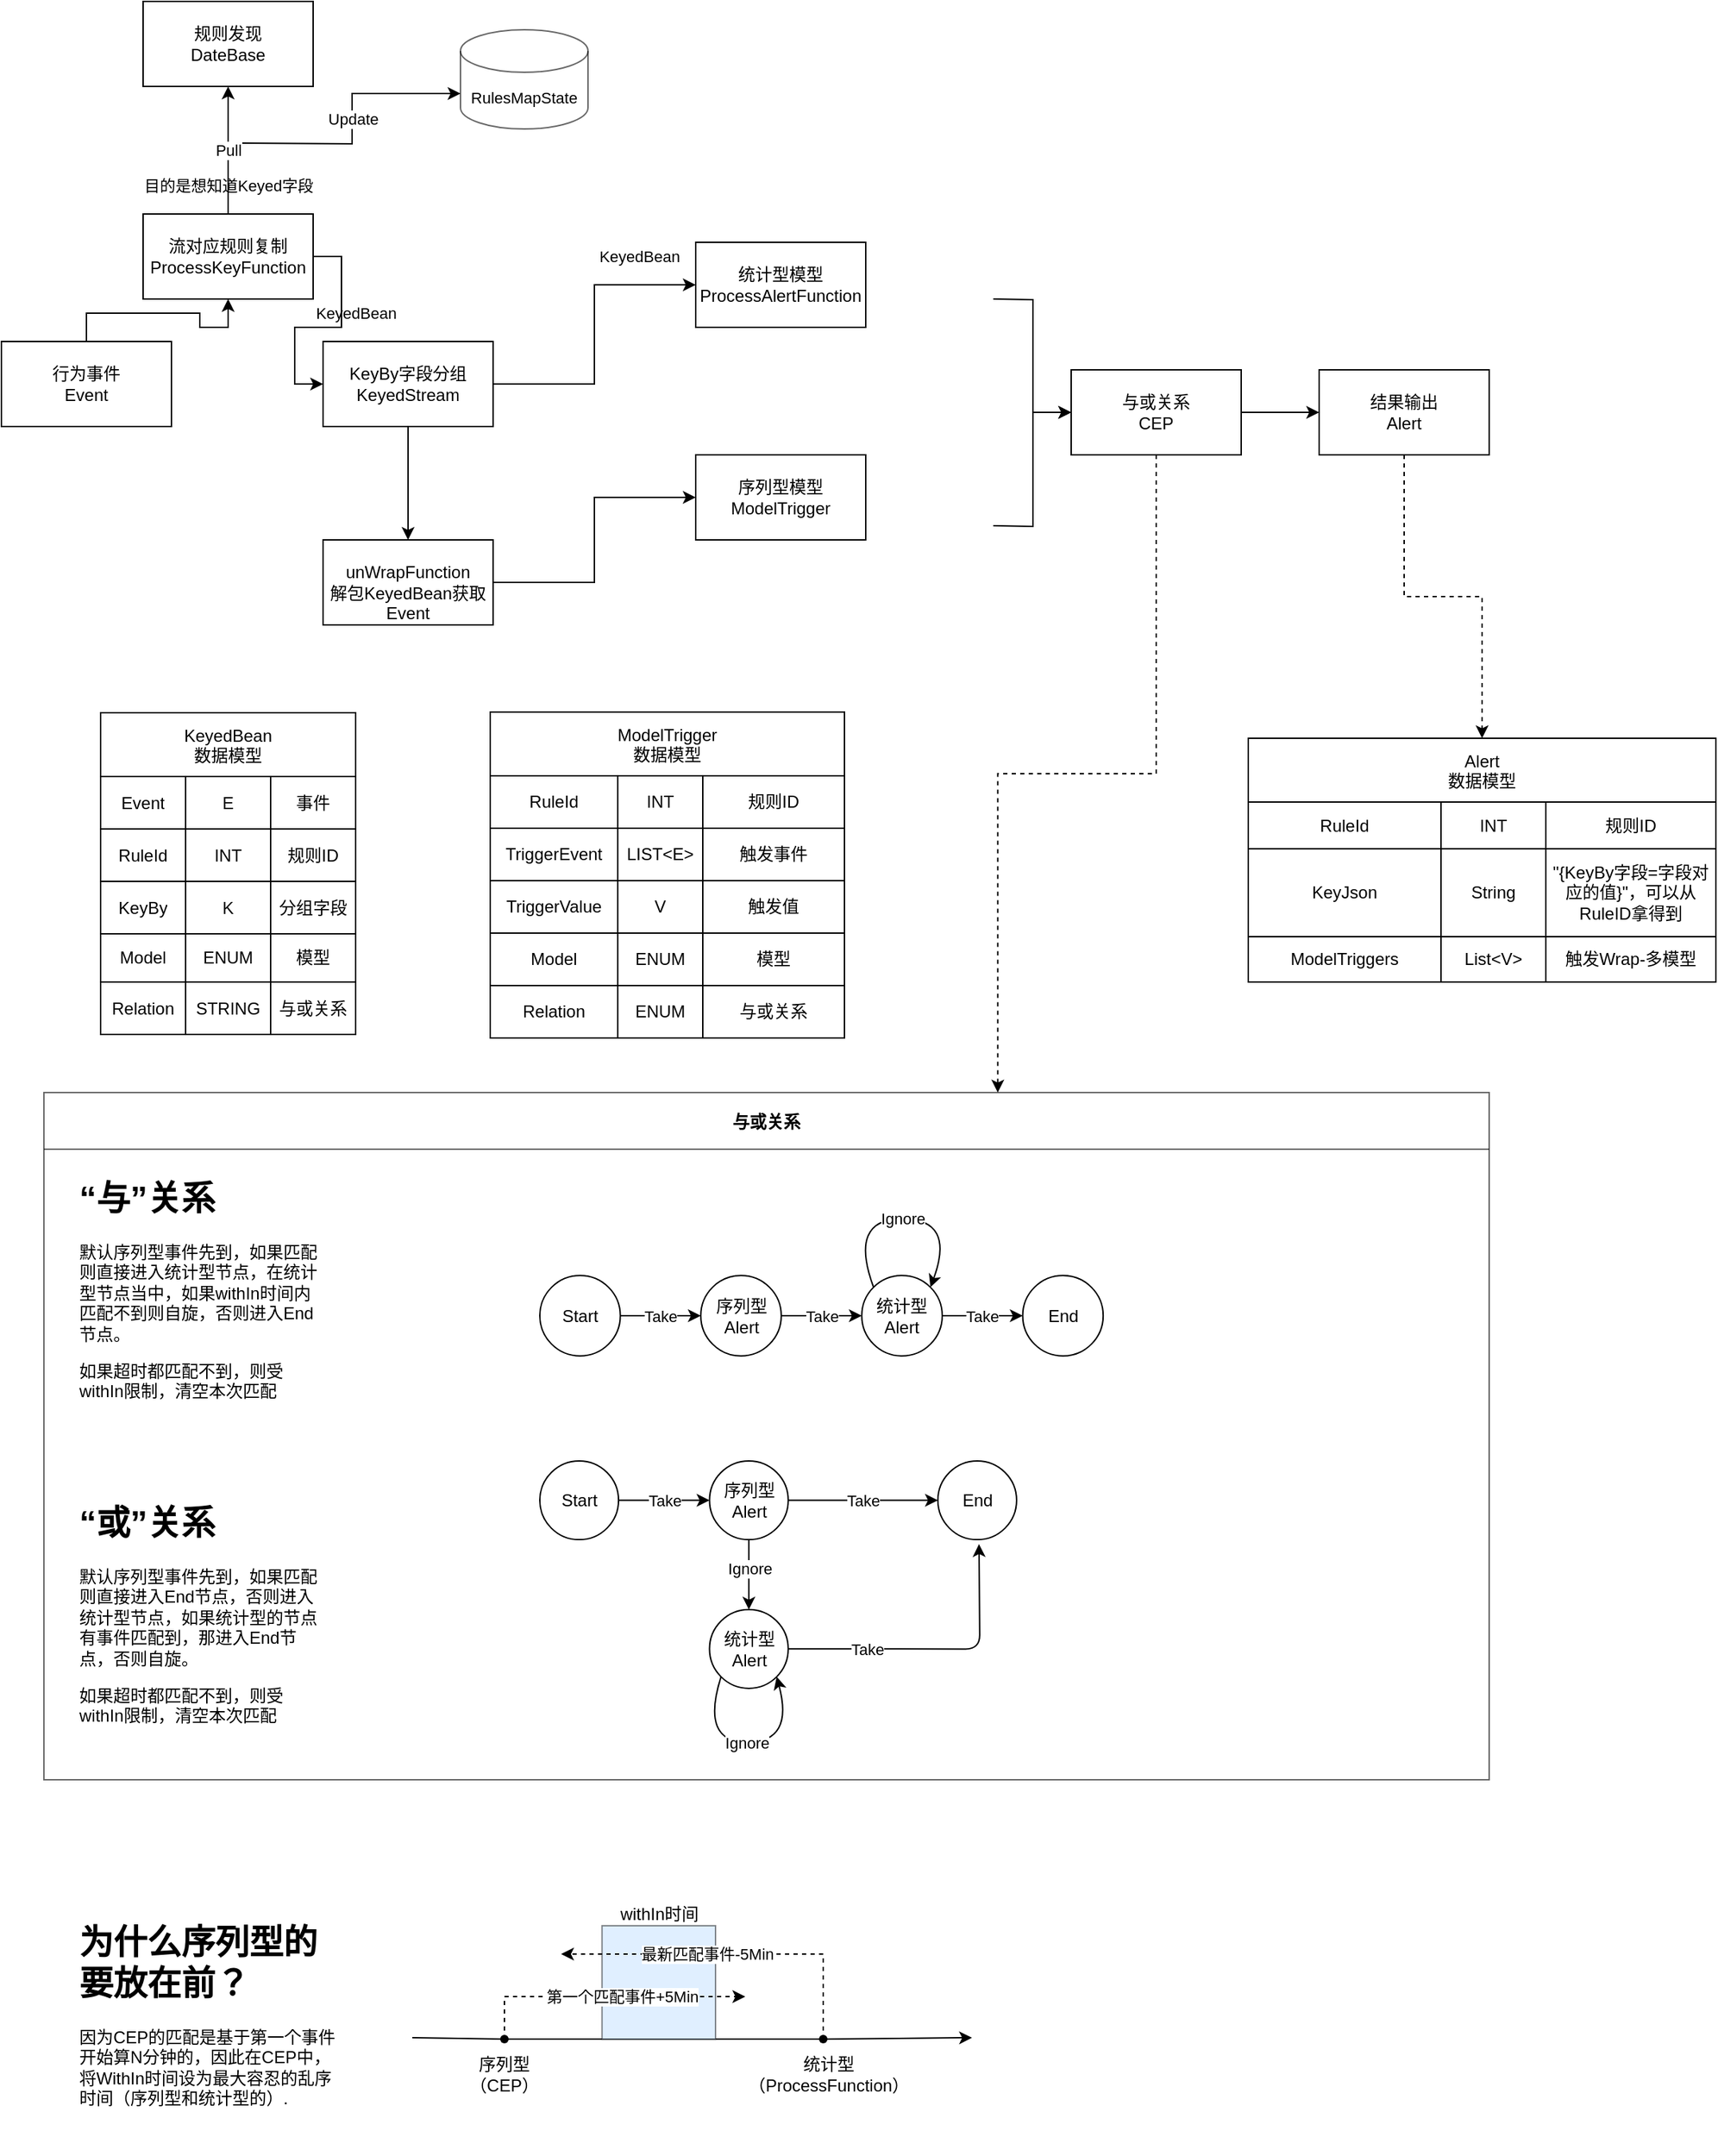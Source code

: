 <mxfile version="16.2.4" type="github">
  <diagram id="x9_vDVGrkxcLB9mls0GU" name="Page-1">
    <mxGraphModel dx="1422" dy="3132" grid="1" gridSize="10" guides="1" tooltips="1" connect="1" arrows="1" fold="1" page="1" pageScale="1" pageWidth="827" pageHeight="1169" math="0" shadow="0">
      <root>
        <mxCell id="0" />
        <mxCell id="1" parent="0" />
        <mxCell id="9HWVBvcTGCDn2XjVBNJA-212" value="KeyedBean&#xa;数据模型" style="shape=table;startSize=45;container=1;collapsible=0;childLayout=tableLayout;rounded=0;shadow=0;comic=0;sketch=0;" parent="1" vertex="1">
          <mxGeometry x="100" y="-938" width="180" height="227" as="geometry" />
        </mxCell>
        <mxCell id="9HWVBvcTGCDn2XjVBNJA-213" value="" style="shape=tableRow;horizontal=0;startSize=0;swimlaneHead=0;swimlaneBody=0;top=0;left=0;bottom=0;right=0;collapsible=0;dropTarget=0;fillColor=none;points=[[0,0.5],[1,0.5]];portConstraint=eastwest;rounded=0;shadow=0;comic=0;sketch=0;" parent="9HWVBvcTGCDn2XjVBNJA-212" vertex="1">
          <mxGeometry y="45" width="180" height="37" as="geometry" />
        </mxCell>
        <mxCell id="9HWVBvcTGCDn2XjVBNJA-214" value="&lt;span&gt;Event&lt;/span&gt;" style="shape=partialRectangle;html=1;whiteSpace=wrap;connectable=0;overflow=hidden;fillColor=none;top=0;left=0;bottom=0;right=0;pointerEvents=1;rounded=0;shadow=0;comic=0;sketch=0;startSize=0;" parent="9HWVBvcTGCDn2XjVBNJA-213" vertex="1">
          <mxGeometry width="60" height="37" as="geometry">
            <mxRectangle width="60" height="37" as="alternateBounds" />
          </mxGeometry>
        </mxCell>
        <mxCell id="9HWVBvcTGCDn2XjVBNJA-215" value="&lt;span&gt;E&lt;/span&gt;" style="shape=partialRectangle;html=1;whiteSpace=wrap;connectable=0;overflow=hidden;fillColor=none;top=0;left=0;bottom=0;right=0;pointerEvents=1;rounded=0;shadow=0;comic=0;sketch=0;startSize=0;" parent="9HWVBvcTGCDn2XjVBNJA-213" vertex="1">
          <mxGeometry x="60" width="60" height="37" as="geometry">
            <mxRectangle width="60" height="37" as="alternateBounds" />
          </mxGeometry>
        </mxCell>
        <mxCell id="9HWVBvcTGCDn2XjVBNJA-216" value="&lt;span&gt;事件&lt;/span&gt;" style="shape=partialRectangle;html=1;whiteSpace=wrap;connectable=0;overflow=hidden;fillColor=none;top=0;left=0;bottom=0;right=0;pointerEvents=1;rounded=0;shadow=0;comic=0;sketch=0;startSize=0;" parent="9HWVBvcTGCDn2XjVBNJA-213" vertex="1">
          <mxGeometry x="120" width="60" height="37" as="geometry">
            <mxRectangle width="60" height="37" as="alternateBounds" />
          </mxGeometry>
        </mxCell>
        <mxCell id="9HWVBvcTGCDn2XjVBNJA-217" value="" style="shape=tableRow;horizontal=0;startSize=0;swimlaneHead=0;swimlaneBody=0;top=0;left=0;bottom=0;right=0;collapsible=0;dropTarget=0;fillColor=none;points=[[0,0.5],[1,0.5]];portConstraint=eastwest;rounded=0;shadow=0;comic=0;sketch=0;" parent="9HWVBvcTGCDn2XjVBNJA-212" vertex="1">
          <mxGeometry y="82" width="180" height="37" as="geometry" />
        </mxCell>
        <mxCell id="9HWVBvcTGCDn2XjVBNJA-218" value="&lt;span&gt;RuleId&lt;/span&gt;" style="shape=partialRectangle;html=1;whiteSpace=wrap;connectable=0;overflow=hidden;fillColor=none;top=0;left=0;bottom=0;right=0;pointerEvents=1;rounded=0;shadow=0;comic=0;sketch=0;startSize=0;" parent="9HWVBvcTGCDn2XjVBNJA-217" vertex="1">
          <mxGeometry width="60" height="37" as="geometry">
            <mxRectangle width="60" height="37" as="alternateBounds" />
          </mxGeometry>
        </mxCell>
        <mxCell id="9HWVBvcTGCDn2XjVBNJA-219" value="INT" style="shape=partialRectangle;html=1;whiteSpace=wrap;connectable=0;overflow=hidden;fillColor=none;top=0;left=0;bottom=0;right=0;pointerEvents=1;rounded=0;shadow=0;comic=0;sketch=0;startSize=0;" parent="9HWVBvcTGCDn2XjVBNJA-217" vertex="1">
          <mxGeometry x="60" width="60" height="37" as="geometry">
            <mxRectangle width="60" height="37" as="alternateBounds" />
          </mxGeometry>
        </mxCell>
        <mxCell id="9HWVBvcTGCDn2XjVBNJA-220" value="&lt;span&gt;规则ID&lt;/span&gt;" style="shape=partialRectangle;html=1;whiteSpace=wrap;connectable=0;overflow=hidden;fillColor=none;top=0;left=0;bottom=0;right=0;pointerEvents=1;rounded=0;shadow=0;comic=0;sketch=0;startSize=0;" parent="9HWVBvcTGCDn2XjVBNJA-217" vertex="1">
          <mxGeometry x="120" width="60" height="37" as="geometry">
            <mxRectangle width="60" height="37" as="alternateBounds" />
          </mxGeometry>
        </mxCell>
        <mxCell id="9HWVBvcTGCDn2XjVBNJA-221" value="" style="shape=tableRow;horizontal=0;startSize=0;swimlaneHead=0;swimlaneBody=0;top=0;left=0;bottom=0;right=0;collapsible=0;dropTarget=0;fillColor=none;points=[[0,0.5],[1,0.5]];portConstraint=eastwest;rounded=0;shadow=0;comic=0;sketch=0;" parent="9HWVBvcTGCDn2XjVBNJA-212" vertex="1">
          <mxGeometry y="119" width="180" height="37" as="geometry" />
        </mxCell>
        <mxCell id="9HWVBvcTGCDn2XjVBNJA-222" value="&lt;span&gt;KeyBy&lt;/span&gt;" style="shape=partialRectangle;html=1;whiteSpace=wrap;connectable=0;overflow=hidden;fillColor=none;top=0;left=0;bottom=0;right=0;pointerEvents=1;rounded=0;shadow=0;comic=0;sketch=0;startSize=0;" parent="9HWVBvcTGCDn2XjVBNJA-221" vertex="1">
          <mxGeometry width="60" height="37" as="geometry">
            <mxRectangle width="60" height="37" as="alternateBounds" />
          </mxGeometry>
        </mxCell>
        <mxCell id="9HWVBvcTGCDn2XjVBNJA-223" value="&lt;span&gt;K&lt;/span&gt;" style="shape=partialRectangle;html=1;whiteSpace=wrap;connectable=0;overflow=hidden;fillColor=none;top=0;left=0;bottom=0;right=0;pointerEvents=1;rounded=0;shadow=0;comic=0;sketch=0;startSize=0;" parent="9HWVBvcTGCDn2XjVBNJA-221" vertex="1">
          <mxGeometry x="60" width="60" height="37" as="geometry">
            <mxRectangle width="60" height="37" as="alternateBounds" />
          </mxGeometry>
        </mxCell>
        <mxCell id="9HWVBvcTGCDn2XjVBNJA-224" value="&lt;span&gt;分组字段&lt;/span&gt;" style="shape=partialRectangle;html=1;whiteSpace=wrap;connectable=0;overflow=hidden;fillColor=none;top=0;left=0;bottom=0;right=0;pointerEvents=1;rounded=0;shadow=0;comic=0;sketch=0;startSize=0;" parent="9HWVBvcTGCDn2XjVBNJA-221" vertex="1">
          <mxGeometry x="120" width="60" height="37" as="geometry">
            <mxRectangle width="60" height="37" as="alternateBounds" />
          </mxGeometry>
        </mxCell>
        <mxCell id="9HWVBvcTGCDn2XjVBNJA-225" value="" style="shape=tableRow;horizontal=0;startSize=0;swimlaneHead=0;swimlaneBody=0;top=0;left=0;bottom=0;right=0;collapsible=0;dropTarget=0;fillColor=none;points=[[0,0.5],[1,0.5]];portConstraint=eastwest;rounded=0;shadow=0;comic=0;sketch=0;" parent="9HWVBvcTGCDn2XjVBNJA-212" vertex="1">
          <mxGeometry y="156" width="180" height="34" as="geometry" />
        </mxCell>
        <mxCell id="9HWVBvcTGCDn2XjVBNJA-226" value="&lt;span&gt;Model&lt;/span&gt;" style="shape=partialRectangle;html=1;whiteSpace=wrap;connectable=0;overflow=hidden;fillColor=none;top=0;left=0;bottom=0;right=0;pointerEvents=1;rounded=0;shadow=0;comic=0;sketch=0;startSize=0;" parent="9HWVBvcTGCDn2XjVBNJA-225" vertex="1">
          <mxGeometry width="60" height="34" as="geometry">
            <mxRectangle width="60" height="34" as="alternateBounds" />
          </mxGeometry>
        </mxCell>
        <mxCell id="9HWVBvcTGCDn2XjVBNJA-227" value="ENUM" style="shape=partialRectangle;html=1;whiteSpace=wrap;connectable=0;overflow=hidden;fillColor=none;top=0;left=0;bottom=0;right=0;pointerEvents=1;rounded=0;shadow=0;comic=0;sketch=0;startSize=0;" parent="9HWVBvcTGCDn2XjVBNJA-225" vertex="1">
          <mxGeometry x="60" width="60" height="34" as="geometry">
            <mxRectangle width="60" height="34" as="alternateBounds" />
          </mxGeometry>
        </mxCell>
        <mxCell id="9HWVBvcTGCDn2XjVBNJA-228" value="&lt;span&gt;模型&lt;/span&gt;" style="shape=partialRectangle;html=1;whiteSpace=wrap;connectable=0;overflow=hidden;fillColor=none;top=0;left=0;bottom=0;right=0;pointerEvents=1;rounded=0;shadow=0;comic=0;sketch=0;startSize=0;" parent="9HWVBvcTGCDn2XjVBNJA-225" vertex="1">
          <mxGeometry x="120" width="60" height="34" as="geometry">
            <mxRectangle width="60" height="34" as="alternateBounds" />
          </mxGeometry>
        </mxCell>
        <mxCell id="9HWVBvcTGCDn2XjVBNJA-229" value="" style="shape=tableRow;horizontal=0;startSize=0;swimlaneHead=0;swimlaneBody=0;top=0;left=0;bottom=0;right=0;collapsible=0;dropTarget=0;fillColor=none;points=[[0,0.5],[1,0.5]];portConstraint=eastwest;rounded=0;shadow=0;comic=0;sketch=0;" parent="9HWVBvcTGCDn2XjVBNJA-212" vertex="1">
          <mxGeometry y="190" width="180" height="37" as="geometry" />
        </mxCell>
        <mxCell id="9HWVBvcTGCDn2XjVBNJA-230" value="&lt;span&gt;Relation&lt;/span&gt;" style="shape=partialRectangle;html=1;whiteSpace=wrap;connectable=0;overflow=hidden;fillColor=none;top=0;left=0;bottom=0;right=0;pointerEvents=1;rounded=0;shadow=0;comic=0;sketch=0;startSize=0;" parent="9HWVBvcTGCDn2XjVBNJA-229" vertex="1">
          <mxGeometry width="60" height="37" as="geometry">
            <mxRectangle width="60" height="37" as="alternateBounds" />
          </mxGeometry>
        </mxCell>
        <mxCell id="9HWVBvcTGCDn2XjVBNJA-231" value="STRING" style="shape=partialRectangle;html=1;whiteSpace=wrap;connectable=0;overflow=hidden;fillColor=none;top=0;left=0;bottom=0;right=0;pointerEvents=1;rounded=0;shadow=0;comic=0;sketch=0;startSize=0;" parent="9HWVBvcTGCDn2XjVBNJA-229" vertex="1">
          <mxGeometry x="60" width="60" height="37" as="geometry">
            <mxRectangle width="60" height="37" as="alternateBounds" />
          </mxGeometry>
        </mxCell>
        <mxCell id="9HWVBvcTGCDn2XjVBNJA-232" value="&lt;span&gt;与或关系&lt;/span&gt;" style="shape=partialRectangle;html=1;whiteSpace=wrap;connectable=0;overflow=hidden;fillColor=none;top=0;left=0;bottom=0;right=0;pointerEvents=1;rounded=0;shadow=0;comic=0;sketch=0;startSize=0;" parent="9HWVBvcTGCDn2XjVBNJA-229" vertex="1">
          <mxGeometry x="120" width="60" height="37" as="geometry">
            <mxRectangle width="60" height="37" as="alternateBounds" />
          </mxGeometry>
        </mxCell>
        <mxCell id="9HWVBvcTGCDn2XjVBNJA-236" value="ModelTrigger&#xa;数据模型" style="shape=table;startSize=45;container=1;collapsible=0;childLayout=tableLayout;rounded=0;shadow=0;comic=0;sketch=0;fillColor=default;gradientColor=none;" parent="1" vertex="1">
          <mxGeometry x="375" y="-938.5" width="250" height="230" as="geometry" />
        </mxCell>
        <mxCell id="9HWVBvcTGCDn2XjVBNJA-237" value="" style="shape=tableRow;horizontal=0;startSize=0;swimlaneHead=0;swimlaneBody=0;top=0;left=0;bottom=0;right=0;collapsible=0;dropTarget=0;fillColor=none;points=[[0,0.5],[1,0.5]];portConstraint=eastwest;rounded=0;shadow=0;comic=0;sketch=0;" parent="9HWVBvcTGCDn2XjVBNJA-236" vertex="1">
          <mxGeometry y="45" width="250" height="37" as="geometry" />
        </mxCell>
        <mxCell id="9HWVBvcTGCDn2XjVBNJA-238" value="RuleId" style="shape=partialRectangle;html=1;whiteSpace=wrap;connectable=0;overflow=hidden;fillColor=none;top=0;left=0;bottom=0;right=0;pointerEvents=1;rounded=0;shadow=0;comic=0;sketch=0;startSize=0;" parent="9HWVBvcTGCDn2XjVBNJA-237" vertex="1">
          <mxGeometry width="90" height="37" as="geometry">
            <mxRectangle width="90" height="37" as="alternateBounds" />
          </mxGeometry>
        </mxCell>
        <mxCell id="9HWVBvcTGCDn2XjVBNJA-239" value="INT" style="shape=partialRectangle;html=1;whiteSpace=wrap;connectable=0;overflow=hidden;fillColor=none;top=0;left=0;bottom=0;right=0;pointerEvents=1;rounded=0;shadow=0;comic=0;sketch=0;startSize=0;" parent="9HWVBvcTGCDn2XjVBNJA-237" vertex="1">
          <mxGeometry x="90" width="60" height="37" as="geometry">
            <mxRectangle width="60" height="37" as="alternateBounds" />
          </mxGeometry>
        </mxCell>
        <mxCell id="9HWVBvcTGCDn2XjVBNJA-240" value="规则ID" style="shape=partialRectangle;html=1;whiteSpace=wrap;connectable=0;overflow=hidden;fillColor=none;top=0;left=0;bottom=0;right=0;pointerEvents=1;rounded=0;shadow=0;comic=0;sketch=0;startSize=0;" parent="9HWVBvcTGCDn2XjVBNJA-237" vertex="1">
          <mxGeometry x="150" width="100" height="37" as="geometry">
            <mxRectangle width="100" height="37" as="alternateBounds" />
          </mxGeometry>
        </mxCell>
        <mxCell id="9HWVBvcTGCDn2XjVBNJA-241" value="" style="shape=tableRow;horizontal=0;startSize=0;swimlaneHead=0;swimlaneBody=0;top=0;left=0;bottom=0;right=0;collapsible=0;dropTarget=0;fillColor=none;points=[[0,0.5],[1,0.5]];portConstraint=eastwest;rounded=0;shadow=0;comic=0;sketch=0;" parent="9HWVBvcTGCDn2XjVBNJA-236" vertex="1">
          <mxGeometry y="82" width="250" height="37" as="geometry" />
        </mxCell>
        <mxCell id="9HWVBvcTGCDn2XjVBNJA-242" value="TriggerEvent" style="shape=partialRectangle;html=1;whiteSpace=wrap;connectable=0;overflow=hidden;fillColor=none;top=0;left=0;bottom=0;right=0;pointerEvents=1;rounded=0;shadow=0;comic=0;sketch=0;startSize=0;" parent="9HWVBvcTGCDn2XjVBNJA-241" vertex="1">
          <mxGeometry width="90" height="37" as="geometry">
            <mxRectangle width="90" height="37" as="alternateBounds" />
          </mxGeometry>
        </mxCell>
        <mxCell id="9HWVBvcTGCDn2XjVBNJA-243" value="LIST&amp;lt;E&amp;gt;" style="shape=partialRectangle;html=1;whiteSpace=wrap;connectable=0;overflow=hidden;fillColor=none;top=0;left=0;bottom=0;right=0;pointerEvents=1;rounded=0;shadow=0;comic=0;sketch=0;startSize=0;" parent="9HWVBvcTGCDn2XjVBNJA-241" vertex="1">
          <mxGeometry x="90" width="60" height="37" as="geometry">
            <mxRectangle width="60" height="37" as="alternateBounds" />
          </mxGeometry>
        </mxCell>
        <mxCell id="9HWVBvcTGCDn2XjVBNJA-244" value="触发事件" style="shape=partialRectangle;html=1;whiteSpace=wrap;connectable=0;overflow=hidden;fillColor=none;top=0;left=0;bottom=0;right=0;pointerEvents=1;rounded=0;shadow=0;comic=0;sketch=0;startSize=0;" parent="9HWVBvcTGCDn2XjVBNJA-241" vertex="1">
          <mxGeometry x="150" width="100" height="37" as="geometry">
            <mxRectangle width="100" height="37" as="alternateBounds" />
          </mxGeometry>
        </mxCell>
        <mxCell id="9HWVBvcTGCDn2XjVBNJA-245" value="" style="shape=tableRow;horizontal=0;startSize=0;swimlaneHead=0;swimlaneBody=0;top=0;left=0;bottom=0;right=0;collapsible=0;dropTarget=0;fillColor=none;points=[[0,0.5],[1,0.5]];portConstraint=eastwest;rounded=0;shadow=0;comic=0;sketch=0;" parent="9HWVBvcTGCDn2XjVBNJA-236" vertex="1">
          <mxGeometry y="119" width="250" height="37" as="geometry" />
        </mxCell>
        <mxCell id="9HWVBvcTGCDn2XjVBNJA-246" value="TriggerValue" style="shape=partialRectangle;html=1;whiteSpace=wrap;connectable=0;overflow=hidden;fillColor=none;top=0;left=0;bottom=0;right=0;pointerEvents=1;rounded=0;shadow=0;comic=0;sketch=0;startSize=0;" parent="9HWVBvcTGCDn2XjVBNJA-245" vertex="1">
          <mxGeometry width="90" height="37" as="geometry">
            <mxRectangle width="90" height="37" as="alternateBounds" />
          </mxGeometry>
        </mxCell>
        <mxCell id="9HWVBvcTGCDn2XjVBNJA-247" value="V" style="shape=partialRectangle;html=1;whiteSpace=wrap;connectable=0;overflow=hidden;fillColor=none;top=0;left=0;bottom=0;right=0;pointerEvents=1;rounded=0;shadow=0;comic=0;sketch=0;startSize=0;" parent="9HWVBvcTGCDn2XjVBNJA-245" vertex="1">
          <mxGeometry x="90" width="60" height="37" as="geometry">
            <mxRectangle width="60" height="37" as="alternateBounds" />
          </mxGeometry>
        </mxCell>
        <mxCell id="9HWVBvcTGCDn2XjVBNJA-248" value="触发值" style="shape=partialRectangle;html=1;whiteSpace=wrap;connectable=0;overflow=hidden;fillColor=none;top=0;left=0;bottom=0;right=0;pointerEvents=1;rounded=0;shadow=0;comic=0;sketch=0;startSize=0;" parent="9HWVBvcTGCDn2XjVBNJA-245" vertex="1">
          <mxGeometry x="150" width="100" height="37" as="geometry">
            <mxRectangle width="100" height="37" as="alternateBounds" />
          </mxGeometry>
        </mxCell>
        <mxCell id="9HWVBvcTGCDn2XjVBNJA-249" value="" style="shape=tableRow;horizontal=0;startSize=0;swimlaneHead=0;swimlaneBody=0;top=0;left=0;bottom=0;right=0;collapsible=0;dropTarget=0;fillColor=none;points=[[0,0.5],[1,0.5]];portConstraint=eastwest;rounded=0;shadow=0;comic=0;sketch=0;" parent="9HWVBvcTGCDn2XjVBNJA-236" vertex="1">
          <mxGeometry y="156" width="250" height="37" as="geometry" />
        </mxCell>
        <mxCell id="9HWVBvcTGCDn2XjVBNJA-250" value="&lt;span&gt;Model&lt;/span&gt;" style="shape=partialRectangle;html=1;whiteSpace=wrap;connectable=0;overflow=hidden;fillColor=none;top=0;left=0;bottom=0;right=0;pointerEvents=1;rounded=0;shadow=0;comic=0;sketch=0;startSize=0;" parent="9HWVBvcTGCDn2XjVBNJA-249" vertex="1">
          <mxGeometry width="90" height="37" as="geometry">
            <mxRectangle width="90" height="37" as="alternateBounds" />
          </mxGeometry>
        </mxCell>
        <mxCell id="9HWVBvcTGCDn2XjVBNJA-251" value="&lt;span&gt;ENUM&lt;/span&gt;" style="shape=partialRectangle;html=1;whiteSpace=wrap;connectable=0;overflow=hidden;fillColor=none;top=0;left=0;bottom=0;right=0;pointerEvents=1;rounded=0;shadow=0;comic=0;sketch=0;startSize=0;" parent="9HWVBvcTGCDn2XjVBNJA-249" vertex="1">
          <mxGeometry x="90" width="60" height="37" as="geometry">
            <mxRectangle width="60" height="37" as="alternateBounds" />
          </mxGeometry>
        </mxCell>
        <mxCell id="9HWVBvcTGCDn2XjVBNJA-252" value="&lt;span&gt;模型&lt;/span&gt;" style="shape=partialRectangle;html=1;whiteSpace=wrap;connectable=0;overflow=hidden;fillColor=none;top=0;left=0;bottom=0;right=0;pointerEvents=1;rounded=0;shadow=0;comic=0;sketch=0;startSize=0;" parent="9HWVBvcTGCDn2XjVBNJA-249" vertex="1">
          <mxGeometry x="150" width="100" height="37" as="geometry">
            <mxRectangle width="100" height="37" as="alternateBounds" />
          </mxGeometry>
        </mxCell>
        <mxCell id="9HWVBvcTGCDn2XjVBNJA-253" value="" style="shape=tableRow;horizontal=0;startSize=0;swimlaneHead=0;swimlaneBody=0;top=0;left=0;bottom=0;right=0;collapsible=0;dropTarget=0;fillColor=none;points=[[0,0.5],[1,0.5]];portConstraint=eastwest;rounded=0;shadow=0;comic=0;sketch=0;" parent="9HWVBvcTGCDn2XjVBNJA-236" vertex="1">
          <mxGeometry y="193" width="250" height="37" as="geometry" />
        </mxCell>
        <mxCell id="9HWVBvcTGCDn2XjVBNJA-254" value="&lt;span&gt;Relation&lt;/span&gt;" style="shape=partialRectangle;html=1;whiteSpace=wrap;connectable=0;overflow=hidden;fillColor=none;top=0;left=0;bottom=0;right=0;pointerEvents=1;rounded=0;shadow=0;comic=0;sketch=0;startSize=0;" parent="9HWVBvcTGCDn2XjVBNJA-253" vertex="1">
          <mxGeometry width="90" height="37" as="geometry">
            <mxRectangle width="90" height="37" as="alternateBounds" />
          </mxGeometry>
        </mxCell>
        <mxCell id="9HWVBvcTGCDn2XjVBNJA-255" value="ENUM" style="shape=partialRectangle;html=1;whiteSpace=wrap;connectable=0;overflow=hidden;fillColor=none;top=0;left=0;bottom=0;right=0;pointerEvents=1;rounded=0;shadow=0;comic=0;sketch=0;startSize=0;" parent="9HWVBvcTGCDn2XjVBNJA-253" vertex="1">
          <mxGeometry x="90" width="60" height="37" as="geometry">
            <mxRectangle width="60" height="37" as="alternateBounds" />
          </mxGeometry>
        </mxCell>
        <mxCell id="9HWVBvcTGCDn2XjVBNJA-256" value="&lt;span&gt;与或关系&lt;/span&gt;" style="shape=partialRectangle;html=1;whiteSpace=wrap;connectable=0;overflow=hidden;fillColor=none;top=0;left=0;bottom=0;right=0;pointerEvents=1;rounded=0;shadow=0;comic=0;sketch=0;startSize=0;" parent="9HWVBvcTGCDn2XjVBNJA-253" vertex="1">
          <mxGeometry x="150" width="100" height="37" as="geometry">
            <mxRectangle width="100" height="37" as="alternateBounds" />
          </mxGeometry>
        </mxCell>
        <mxCell id="Ak1ZEkQ7FC0WPa4JEUtc-51" value="" style="group" vertex="1" connectable="0" parent="1">
          <mxGeometry x="80" y="-90.93" width="618" height="170.14" as="geometry" />
        </mxCell>
        <mxCell id="Ak1ZEkQ7FC0WPa4JEUtc-41" value="&lt;h1&gt;为什么序列型的要放在前？&lt;/h1&gt;&lt;p&gt;因为CEP的匹配是基于第一个事件开始算N分钟的，因此在CEP中，将WithIn时间设为最大容忍的乱序时间（序列型和统计型的）.&lt;/p&gt;" style="text;html=1;strokeColor=none;fillColor=none;spacing=5;spacingTop=-20;whiteSpace=wrap;overflow=hidden;rounded=0;" vertex="1" parent="Ak1ZEkQ7FC0WPa4JEUtc-51">
          <mxGeometry y="1" width="190" height="150" as="geometry" />
        </mxCell>
        <mxCell id="Ak1ZEkQ7FC0WPa4JEUtc-48" value="" style="group" vertex="1" connectable="0" parent="Ak1ZEkQ7FC0WPa4JEUtc-51">
          <mxGeometry x="240" y="-9.07" width="395" height="170.14" as="geometry" />
        </mxCell>
        <mxCell id="Ak1ZEkQ7FC0WPa4JEUtc-42" value="" style="group" vertex="1" connectable="0" parent="Ak1ZEkQ7FC0WPa4JEUtc-48">
          <mxGeometry y="38" width="395" height="132.14" as="geometry" />
        </mxCell>
        <mxCell id="Ak1ZEkQ7FC0WPa4JEUtc-23" value="" style="group" vertex="1" connectable="0" parent="Ak1ZEkQ7FC0WPa4JEUtc-42">
          <mxGeometry y="40" width="395" height="92.14" as="geometry" />
        </mxCell>
        <mxCell id="Ak1ZEkQ7FC0WPa4JEUtc-5" value="" style="endArrow=classic;html=1;rounded=0;startArrow=none;" edge="1" parent="Ak1ZEkQ7FC0WPa4JEUtc-23" source="Ak1ZEkQ7FC0WPa4JEUtc-19">
          <mxGeometry width="50" height="50" relative="1" as="geometry">
            <mxPoint y="19" as="sourcePoint" />
            <mxPoint x="395" y="19" as="targetPoint" />
          </mxGeometry>
        </mxCell>
        <mxCell id="Ak1ZEkQ7FC0WPa4JEUtc-15" value="" style="shape=waypoint;sketch=0;size=6;pointerEvents=1;points=[];fillColor=none;resizable=0;rotatable=0;perimeter=centerPerimeter;snapToPoint=1;" vertex="1" parent="Ak1ZEkQ7FC0WPa4JEUtc-23">
          <mxGeometry x="45" width="40" height="40" as="geometry" />
        </mxCell>
        <mxCell id="Ak1ZEkQ7FC0WPa4JEUtc-21" value="" style="endArrow=none;html=1;rounded=0;" edge="1" parent="Ak1ZEkQ7FC0WPa4JEUtc-23" target="Ak1ZEkQ7FC0WPa4JEUtc-15">
          <mxGeometry width="50" height="50" relative="1" as="geometry">
            <mxPoint y="19" as="sourcePoint" />
            <mxPoint x="395" y="19" as="targetPoint" />
          </mxGeometry>
        </mxCell>
        <mxCell id="Ak1ZEkQ7FC0WPa4JEUtc-19" value="" style="shape=waypoint;sketch=0;size=6;pointerEvents=1;points=[];fillColor=none;resizable=0;rotatable=0;perimeter=centerPerimeter;snapToPoint=1;" vertex="1" parent="Ak1ZEkQ7FC0WPa4JEUtc-23">
          <mxGeometry x="270" width="40" height="40" as="geometry" />
        </mxCell>
        <mxCell id="Ak1ZEkQ7FC0WPa4JEUtc-22" value="" style="endArrow=none;html=1;rounded=0;startArrow=none;" edge="1" parent="Ak1ZEkQ7FC0WPa4JEUtc-23" source="Ak1ZEkQ7FC0WPa4JEUtc-15" target="Ak1ZEkQ7FC0WPa4JEUtc-19">
          <mxGeometry width="50" height="50" relative="1" as="geometry">
            <mxPoint x="65" y="20" as="sourcePoint" />
            <mxPoint x="395" y="19" as="targetPoint" />
          </mxGeometry>
        </mxCell>
        <mxCell id="Ak1ZEkQ7FC0WPa4JEUtc-45" value="" style="whiteSpace=wrap;html=1;aspect=fixed;fillColor=#cce5ff;strokeColor=#36393d;opacity=60;" vertex="1" parent="Ak1ZEkQ7FC0WPa4JEUtc-23">
          <mxGeometry x="133.86" y="-60" width="80.14" height="80.14" as="geometry" />
        </mxCell>
        <mxCell id="Ak1ZEkQ7FC0WPa4JEUtc-47" value="" style="group" vertex="1" connectable="0" parent="Ak1ZEkQ7FC0WPa4JEUtc-42">
          <mxGeometry x="35" width="288.57" height="100" as="geometry" />
        </mxCell>
        <mxCell id="Ak1ZEkQ7FC0WPa4JEUtc-16" value="序列型（CEP）" style="text;html=1;strokeColor=none;fillColor=none;align=center;verticalAlign=middle;whiteSpace=wrap;rounded=0;" vertex="1" parent="Ak1ZEkQ7FC0WPa4JEUtc-47">
          <mxGeometry y="70" width="60" height="30" as="geometry" />
        </mxCell>
        <mxCell id="Ak1ZEkQ7FC0WPa4JEUtc-20" value="统计型&lt;br&gt;（ProcessFunction）" style="text;html=1;strokeColor=none;fillColor=none;align=center;verticalAlign=middle;whiteSpace=wrap;rounded=0;" vertex="1" parent="Ak1ZEkQ7FC0WPa4JEUtc-47">
          <mxGeometry x="228.57" y="70" width="60" height="30" as="geometry" />
        </mxCell>
        <mxCell id="Ak1ZEkQ7FC0WPa4JEUtc-24" value="" style="endArrow=classic;html=1;rounded=0;dashed=1;" edge="1" parent="Ak1ZEkQ7FC0WPa4JEUtc-47">
          <mxGeometry relative="1" as="geometry">
            <mxPoint x="30" y="60" as="sourcePoint" />
            <mxPoint x="200" y="30" as="targetPoint" />
            <Array as="points">
              <mxPoint x="30" y="30" />
            </Array>
          </mxGeometry>
        </mxCell>
        <mxCell id="Ak1ZEkQ7FC0WPa4JEUtc-25" value="第一个匹配事件+5Min" style="edgeLabel;resizable=0;html=1;align=center;verticalAlign=middle;" connectable="0" vertex="1" parent="Ak1ZEkQ7FC0WPa4JEUtc-24">
          <mxGeometry relative="1" as="geometry">
            <mxPoint x="13" as="offset" />
          </mxGeometry>
        </mxCell>
        <mxCell id="Ak1ZEkQ7FC0WPa4JEUtc-27" value="" style="endArrow=classic;html=1;rounded=0;exitX=0.475;exitY=0.375;exitDx=0;exitDy=0;exitPerimeter=0;dashed=1;" edge="1" parent="Ak1ZEkQ7FC0WPa4JEUtc-47" source="Ak1ZEkQ7FC0WPa4JEUtc-19">
          <mxGeometry relative="1" as="geometry">
            <mxPoint x="280" y="-30" as="sourcePoint" />
            <mxPoint x="70" as="targetPoint" />
            <Array as="points">
              <mxPoint x="255" />
            </Array>
          </mxGeometry>
        </mxCell>
        <mxCell id="Ak1ZEkQ7FC0WPa4JEUtc-28" value="最新匹配事件-5Min" style="edgeLabel;resizable=0;html=1;align=center;verticalAlign=middle;" connectable="0" vertex="1" parent="Ak1ZEkQ7FC0WPa4JEUtc-27">
          <mxGeometry relative="1" as="geometry">
            <mxPoint x="-20" as="offset" />
          </mxGeometry>
        </mxCell>
        <mxCell id="Ak1ZEkQ7FC0WPa4JEUtc-46" value="withIn时间" style="text;html=1;align=center;verticalAlign=middle;resizable=0;points=[];autosize=1;strokeColor=none;fillColor=none;" vertex="1" parent="Ak1ZEkQ7FC0WPa4JEUtc-48">
          <mxGeometry x="138.86" width="70" height="20" as="geometry" />
        </mxCell>
        <mxCell id="Ak1ZEkQ7FC0WPa4JEUtc-62" value="Alert&#xa;数据模型" style="shape=table;startSize=45;container=1;collapsible=0;childLayout=tableLayout;rounded=0;shadow=0;comic=0;sketch=0;fillColor=default;gradientColor=none;" vertex="1" parent="1">
          <mxGeometry x="910" y="-920" width="330" height="172" as="geometry" />
        </mxCell>
        <mxCell id="Ak1ZEkQ7FC0WPa4JEUtc-63" value="" style="shape=tableRow;horizontal=0;startSize=0;swimlaneHead=0;swimlaneBody=0;top=0;left=0;bottom=0;right=0;collapsible=0;dropTarget=0;fillColor=none;points=[[0,0.5],[1,0.5]];portConstraint=eastwest;rounded=0;shadow=0;comic=0;sketch=0;" vertex="1" parent="Ak1ZEkQ7FC0WPa4JEUtc-62">
          <mxGeometry y="45" width="330" height="33" as="geometry" />
        </mxCell>
        <mxCell id="Ak1ZEkQ7FC0WPa4JEUtc-64" value="RuleId" style="shape=partialRectangle;html=1;whiteSpace=wrap;connectable=0;overflow=hidden;fillColor=none;top=0;left=0;bottom=0;right=0;pointerEvents=1;rounded=0;shadow=0;comic=0;sketch=0;startSize=0;" vertex="1" parent="Ak1ZEkQ7FC0WPa4JEUtc-63">
          <mxGeometry width="136" height="33" as="geometry">
            <mxRectangle width="136" height="33" as="alternateBounds" />
          </mxGeometry>
        </mxCell>
        <mxCell id="Ak1ZEkQ7FC0WPa4JEUtc-65" value="INT" style="shape=partialRectangle;html=1;whiteSpace=wrap;connectable=0;overflow=hidden;fillColor=none;top=0;left=0;bottom=0;right=0;pointerEvents=1;rounded=0;shadow=0;comic=0;sketch=0;startSize=0;" vertex="1" parent="Ak1ZEkQ7FC0WPa4JEUtc-63">
          <mxGeometry x="136" width="74" height="33" as="geometry">
            <mxRectangle width="74" height="33" as="alternateBounds" />
          </mxGeometry>
        </mxCell>
        <mxCell id="Ak1ZEkQ7FC0WPa4JEUtc-66" value="规则ID" style="shape=partialRectangle;html=1;whiteSpace=wrap;connectable=0;overflow=hidden;fillColor=none;top=0;left=0;bottom=0;right=0;pointerEvents=1;rounded=0;shadow=0;comic=0;sketch=0;startSize=0;" vertex="1" parent="Ak1ZEkQ7FC0WPa4JEUtc-63">
          <mxGeometry x="210" width="120" height="33" as="geometry">
            <mxRectangle width="120" height="33" as="alternateBounds" />
          </mxGeometry>
        </mxCell>
        <mxCell id="Ak1ZEkQ7FC0WPa4JEUtc-164" style="shape=tableRow;horizontal=0;startSize=0;swimlaneHead=0;swimlaneBody=0;top=0;left=0;bottom=0;right=0;collapsible=0;dropTarget=0;fillColor=none;points=[[0,0.5],[1,0.5]];portConstraint=eastwest;rounded=0;shadow=0;comic=0;sketch=0;" vertex="1" parent="Ak1ZEkQ7FC0WPa4JEUtc-62">
          <mxGeometry y="78" width="330" height="62" as="geometry" />
        </mxCell>
        <mxCell id="Ak1ZEkQ7FC0WPa4JEUtc-165" value="KeyJson" style="shape=partialRectangle;html=1;whiteSpace=wrap;connectable=0;overflow=hidden;fillColor=none;top=0;left=0;bottom=0;right=0;pointerEvents=1;rounded=0;shadow=0;comic=0;sketch=0;startSize=0;" vertex="1" parent="Ak1ZEkQ7FC0WPa4JEUtc-164">
          <mxGeometry width="136" height="62" as="geometry">
            <mxRectangle width="136" height="62" as="alternateBounds" />
          </mxGeometry>
        </mxCell>
        <mxCell id="Ak1ZEkQ7FC0WPa4JEUtc-166" value="String" style="shape=partialRectangle;html=1;whiteSpace=wrap;connectable=0;overflow=hidden;fillColor=none;top=0;left=0;bottom=0;right=0;pointerEvents=1;rounded=0;shadow=0;comic=0;sketch=0;startSize=0;" vertex="1" parent="Ak1ZEkQ7FC0WPa4JEUtc-164">
          <mxGeometry x="136" width="74" height="62" as="geometry">
            <mxRectangle width="74" height="62" as="alternateBounds" />
          </mxGeometry>
        </mxCell>
        <mxCell id="Ak1ZEkQ7FC0WPa4JEUtc-167" value="&quot;{KeyBy字段=字段对应的值}&quot;，可以从RuleID拿得到&lt;br&gt;" style="shape=partialRectangle;html=1;whiteSpace=wrap;connectable=0;overflow=hidden;fillColor=none;top=0;left=0;bottom=0;right=0;pointerEvents=1;rounded=0;shadow=0;comic=0;sketch=0;startSize=0;" vertex="1" parent="Ak1ZEkQ7FC0WPa4JEUtc-164">
          <mxGeometry x="210" width="120" height="62" as="geometry">
            <mxRectangle width="120" height="62" as="alternateBounds" />
          </mxGeometry>
        </mxCell>
        <mxCell id="Ak1ZEkQ7FC0WPa4JEUtc-67" value="" style="shape=tableRow;horizontal=0;startSize=0;swimlaneHead=0;swimlaneBody=0;top=0;left=0;bottom=0;right=0;collapsible=0;dropTarget=0;fillColor=none;points=[[0,0.5],[1,0.5]];portConstraint=eastwest;rounded=0;shadow=0;comic=0;sketch=0;" vertex="1" parent="Ak1ZEkQ7FC0WPa4JEUtc-62">
          <mxGeometry y="140" width="330" height="32" as="geometry" />
        </mxCell>
        <mxCell id="Ak1ZEkQ7FC0WPa4JEUtc-68" value="ModelTriggers" style="shape=partialRectangle;html=1;whiteSpace=wrap;connectable=0;overflow=hidden;fillColor=none;top=0;left=0;bottom=0;right=0;pointerEvents=1;rounded=0;shadow=0;comic=0;sketch=0;startSize=0;" vertex="1" parent="Ak1ZEkQ7FC0WPa4JEUtc-67">
          <mxGeometry width="136" height="32" as="geometry">
            <mxRectangle width="136" height="32" as="alternateBounds" />
          </mxGeometry>
        </mxCell>
        <mxCell id="Ak1ZEkQ7FC0WPa4JEUtc-69" value="List&amp;lt;V&amp;gt;" style="shape=partialRectangle;html=1;whiteSpace=wrap;connectable=0;overflow=hidden;fillColor=none;top=0;left=0;bottom=0;right=0;pointerEvents=1;rounded=0;shadow=0;comic=0;sketch=0;startSize=0;" vertex="1" parent="Ak1ZEkQ7FC0WPa4JEUtc-67">
          <mxGeometry x="136" width="74" height="32" as="geometry">
            <mxRectangle width="74" height="32" as="alternateBounds" />
          </mxGeometry>
        </mxCell>
        <mxCell id="Ak1ZEkQ7FC0WPa4JEUtc-70" value="触发Wrap-多模型" style="shape=partialRectangle;html=1;whiteSpace=wrap;connectable=0;overflow=hidden;fillColor=none;top=0;left=0;bottom=0;right=0;pointerEvents=1;rounded=0;shadow=0;comic=0;sketch=0;startSize=0;" vertex="1" parent="Ak1ZEkQ7FC0WPa4JEUtc-67">
          <mxGeometry x="210" width="120" height="32" as="geometry">
            <mxRectangle width="120" height="32" as="alternateBounds" />
          </mxGeometry>
        </mxCell>
        <mxCell id="Ak1ZEkQ7FC0WPa4JEUtc-131" style="edgeStyle=orthogonalEdgeStyle;rounded=0;orthogonalLoop=1;jettySize=auto;html=1;exitX=0.5;exitY=1;exitDx=0;exitDy=0;dashed=1;" edge="1" parent="1" source="Ak1ZEkQ7FC0WPa4JEUtc-129" target="Ak1ZEkQ7FC0WPa4JEUtc-62">
          <mxGeometry relative="1" as="geometry" />
        </mxCell>
        <mxCell id="Ak1ZEkQ7FC0WPa4JEUtc-129" value="结果输出&lt;br&gt;Alert" style="whiteSpace=wrap;html=1;rounded=0;" vertex="1" parent="1">
          <mxGeometry x="960" y="-1180" width="120" height="60" as="geometry" />
        </mxCell>
        <mxCell id="Ak1ZEkQ7FC0WPa4JEUtc-130" value="" style="edgeStyle=orthogonalEdgeStyle;rounded=0;orthogonalLoop=1;jettySize=auto;html=1;" edge="1" parent="1" source="Ak1ZEkQ7FC0WPa4JEUtc-2" target="Ak1ZEkQ7FC0WPa4JEUtc-129">
          <mxGeometry relative="1" as="geometry" />
        </mxCell>
        <mxCell id="Ak1ZEkQ7FC0WPa4JEUtc-135" value="" style="group;rounded=0;glass=0;shadow=0;sketch=0;fillColor=none;" vertex="1" connectable="0" parent="1">
          <mxGeometry x="370" y="-650" width="710" height="465" as="geometry" />
        </mxCell>
        <mxCell id="Ak1ZEkQ7FC0WPa4JEUtc-134" value="与或关系" style="swimlane;opacity=60;startSize=40;swimlaneHead=1;allowArrows=1;collapsible=0;" vertex="1" parent="Ak1ZEkQ7FC0WPa4JEUtc-135">
          <mxGeometry x="-310" y="-20" width="1020" height="485" as="geometry">
            <mxRectangle y="-20" width="130" height="23" as="alternateBounds" />
          </mxGeometry>
        </mxCell>
        <mxCell id="Ak1ZEkQ7FC0WPa4JEUtc-106" value="&lt;h1&gt;“与”关系&lt;/h1&gt;&lt;p&gt;默认序列型事件先到，如果匹配则直接进入统计型节点，在统计型节点当中，如果withIn时间内匹配不到则自旋，否则进入End节点。&lt;/p&gt;&lt;p&gt;&lt;span&gt;如果超时都匹配不到，则受withIn限制，清空本次匹配&lt;/span&gt;&lt;/p&gt;" style="text;html=1;strokeColor=none;fillColor=none;spacing=5;spacingTop=-20;whiteSpace=wrap;overflow=hidden;rounded=0;opacity=60;" vertex="1" parent="Ak1ZEkQ7FC0WPa4JEUtc-134">
          <mxGeometry x="20.003" y="55" width="179.867" height="165" as="geometry" />
        </mxCell>
        <mxCell id="Ak1ZEkQ7FC0WPa4JEUtc-85" value="&lt;h1&gt;“或”关系&lt;/h1&gt;&lt;p&gt;默认序列型事件先到，如果匹配则直接进入End节点，否则进入统计型节点，如果统计型的节点有事件匹配到，那进入End节点，否则自旋。&lt;/p&gt;&lt;p&gt;&lt;span&gt;如果超时都匹配不到，则受withIn限制，清空本次匹配&lt;/span&gt;&lt;/p&gt;" style="text;html=1;strokeColor=none;fillColor=none;spacing=5;spacingTop=-20;whiteSpace=wrap;overflow=hidden;rounded=0;opacity=60;" vertex="1" parent="Ak1ZEkQ7FC0WPa4JEUtc-134">
          <mxGeometry x="20.003" y="284" width="179.867" height="165" as="geometry" />
        </mxCell>
        <mxCell id="Ak1ZEkQ7FC0WPa4JEUtc-146" value="" style="group" vertex="1" connectable="0" parent="Ak1ZEkQ7FC0WPa4JEUtc-134">
          <mxGeometry x="349.997" y="89.1" width="397.6" height="96.8" as="geometry" />
        </mxCell>
        <mxCell id="9HWVBvcTGCDn2XjVBNJA-270" value="序列型&lt;br&gt;Alert" style="ellipse;whiteSpace=wrap;html=1;aspect=fixed;rounded=0;shadow=0;comic=0;sketch=0;startSize=0;fillColor=default;gradientColor=none;" parent="Ak1ZEkQ7FC0WPa4JEUtc-146" vertex="1">
          <mxGeometry x="113.6" y="40" width="56.8" height="56.8" as="geometry" />
        </mxCell>
        <mxCell id="9HWVBvcTGCDn2XjVBNJA-274" value="Take" style="edgeStyle=orthogonalEdgeStyle;curved=0;rounded=1;sketch=0;orthogonalLoop=1;jettySize=auto;html=1;exitX=1;exitY=0.5;exitDx=0;exitDy=0;" parent="Ak1ZEkQ7FC0WPa4JEUtc-146" source="9HWVBvcTGCDn2XjVBNJA-272" target="9HWVBvcTGCDn2XjVBNJA-270" edge="1">
          <mxGeometry relative="1" as="geometry" />
        </mxCell>
        <mxCell id="9HWVBvcTGCDn2XjVBNJA-272" value="Start" style="ellipse;whiteSpace=wrap;html=1;aspect=fixed;rounded=0;shadow=0;comic=0;sketch=0;startSize=0;fillColor=default;gradientColor=none;" parent="Ak1ZEkQ7FC0WPa4JEUtc-146" vertex="1">
          <mxGeometry y="40" width="56.8" height="56.8" as="geometry" />
        </mxCell>
        <mxCell id="9HWVBvcTGCDn2XjVBNJA-275" value="统计型&lt;br&gt;Alert" style="ellipse;whiteSpace=wrap;html=1;aspect=fixed;rounded=0;shadow=0;comic=0;sketch=0;startSize=0;fillColor=default;gradientColor=none;" parent="Ak1ZEkQ7FC0WPa4JEUtc-146" vertex="1">
          <mxGeometry x="227.2" y="40" width="56.8" height="56.8" as="geometry" />
        </mxCell>
        <mxCell id="9HWVBvcTGCDn2XjVBNJA-276" value="Take" style="edgeStyle=orthogonalEdgeStyle;curved=0;rounded=1;sketch=0;orthogonalLoop=1;jettySize=auto;html=1;" parent="Ak1ZEkQ7FC0WPa4JEUtc-146" source="9HWVBvcTGCDn2XjVBNJA-270" target="9HWVBvcTGCDn2XjVBNJA-275" edge="1">
          <mxGeometry relative="1" as="geometry" />
        </mxCell>
        <mxCell id="9HWVBvcTGCDn2XjVBNJA-277" value="End" style="ellipse;whiteSpace=wrap;html=1;aspect=fixed;rounded=0;shadow=0;comic=0;sketch=0;startSize=0;fillColor=default;gradientColor=none;" parent="Ak1ZEkQ7FC0WPa4JEUtc-146" vertex="1">
          <mxGeometry x="340.8" y="40" width="56.8" height="56.8" as="geometry" />
        </mxCell>
        <mxCell id="9HWVBvcTGCDn2XjVBNJA-278" value="Take" style="edgeStyle=orthogonalEdgeStyle;curved=0;rounded=1;sketch=0;orthogonalLoop=1;jettySize=auto;html=1;" parent="Ak1ZEkQ7FC0WPa4JEUtc-146" source="9HWVBvcTGCDn2XjVBNJA-275" target="9HWVBvcTGCDn2XjVBNJA-277" edge="1">
          <mxGeometry relative="1" as="geometry" />
        </mxCell>
        <mxCell id="Ak1ZEkQ7FC0WPa4JEUtc-104" value="Ignore" style="curved=1;endArrow=classic;html=1;rounded=0;exitX=0;exitY=0;exitDx=0;exitDy=0;entryX=1;entryY=0;entryDx=0;entryDy=0;" edge="1" parent="Ak1ZEkQ7FC0WPa4JEUtc-146" source="9HWVBvcTGCDn2XjVBNJA-275" target="9HWVBvcTGCDn2XjVBNJA-275">
          <mxGeometry width="50" height="50" relative="1" as="geometry">
            <mxPoint x="217.733" y="20" as="sourcePoint" />
            <mxPoint x="293.467" y="20" as="targetPoint" />
            <Array as="points">
              <mxPoint x="217.733" />
              <mxPoint x="293.467" />
            </Array>
          </mxGeometry>
        </mxCell>
        <mxCell id="Ak1ZEkQ7FC0WPa4JEUtc-147" value="" style="group" vertex="1" connectable="0" parent="Ak1ZEkQ7FC0WPa4JEUtc-134">
          <mxGeometry x="349.994" y="260.0" width="336.476" height="198.57" as="geometry" />
        </mxCell>
        <mxCell id="Ak1ZEkQ7FC0WPa4JEUtc-52" value="序列型&lt;br&gt;Alert" style="ellipse;whiteSpace=wrap;html=1;aspect=fixed;rounded=0;shadow=0;comic=0;sketch=0;startSize=0;fillColor=default;gradientColor=none;" vertex="1" parent="Ak1ZEkQ7FC0WPa4JEUtc-147">
          <mxGeometry x="119.759" width="55.556" height="55.556" as="geometry" />
        </mxCell>
        <mxCell id="Ak1ZEkQ7FC0WPa4JEUtc-53" value="Take" style="edgeStyle=orthogonalEdgeStyle;curved=0;rounded=1;sketch=0;orthogonalLoop=1;jettySize=auto;html=1;exitX=1;exitY=0.5;exitDx=0;exitDy=0;" edge="1" parent="Ak1ZEkQ7FC0WPa4JEUtc-147" source="Ak1ZEkQ7FC0WPa4JEUtc-54" target="Ak1ZEkQ7FC0WPa4JEUtc-52">
          <mxGeometry relative="1" as="geometry" />
        </mxCell>
        <mxCell id="Ak1ZEkQ7FC0WPa4JEUtc-54" value="Start" style="ellipse;whiteSpace=wrap;html=1;aspect=fixed;rounded=0;shadow=0;comic=0;sketch=0;startSize=0;fillColor=default;gradientColor=none;" vertex="1" parent="Ak1ZEkQ7FC0WPa4JEUtc-147">
          <mxGeometry width="55.556" height="55.556" as="geometry" />
        </mxCell>
        <mxCell id="Ak1ZEkQ7FC0WPa4JEUtc-55" value="统计型&lt;br&gt;Alert" style="ellipse;whiteSpace=wrap;html=1;aspect=fixed;rounded=0;shadow=0;comic=0;sketch=0;startSize=0;fillColor=default;gradientColor=none;" vertex="1" parent="Ak1ZEkQ7FC0WPa4JEUtc-147">
          <mxGeometry x="119.755" y="104.885" width="55.556" height="55.556" as="geometry" />
        </mxCell>
        <mxCell id="Ak1ZEkQ7FC0WPa4JEUtc-57" value="End" style="ellipse;whiteSpace=wrap;html=1;aspect=fixed;rounded=0;shadow=0;comic=0;sketch=0;startSize=0;fillColor=default;gradientColor=none;" vertex="1" parent="Ak1ZEkQ7FC0WPa4JEUtc-147">
          <mxGeometry x="280.921" width="55.556" height="55.556" as="geometry" />
        </mxCell>
        <mxCell id="Ak1ZEkQ7FC0WPa4JEUtc-83" value="Take" style="edgeStyle=orthogonalEdgeStyle;orthogonalLoop=1;jettySize=auto;html=1;entryX=0;entryY=0.5;entryDx=0;entryDy=0;rounded=0;" edge="1" parent="Ak1ZEkQ7FC0WPa4JEUtc-147" source="Ak1ZEkQ7FC0WPa4JEUtc-52" target="Ak1ZEkQ7FC0WPa4JEUtc-57">
          <mxGeometry relative="1" as="geometry" />
        </mxCell>
        <mxCell id="Ak1ZEkQ7FC0WPa4JEUtc-58" value="Take" style="edgeStyle=orthogonalEdgeStyle;curved=0;rounded=1;sketch=0;orthogonalLoop=1;jettySize=auto;html=1;exitX=1;exitY=0.5;exitDx=0;exitDy=0;" edge="1" parent="Ak1ZEkQ7FC0WPa4JEUtc-147" source="Ak1ZEkQ7FC0WPa4JEUtc-55">
          <mxGeometry x="-0.467" relative="1" as="geometry">
            <mxPoint x="178.742" y="125.512" as="sourcePoint" />
            <mxPoint x="309.969" y="58.685" as="targetPoint" />
            <mxPoint as="offset" />
          </mxGeometry>
        </mxCell>
        <mxCell id="Ak1ZEkQ7FC0WPa4JEUtc-89" value="" style="endArrow=classic;html=1;rounded=0;exitX=0.5;exitY=1;exitDx=0;exitDy=0;entryX=0.5;entryY=0;entryDx=0;entryDy=0;" edge="1" parent="Ak1ZEkQ7FC0WPa4JEUtc-147" source="Ak1ZEkQ7FC0WPa4JEUtc-52" target="Ak1ZEkQ7FC0WPa4JEUtc-55">
          <mxGeometry relative="1" as="geometry">
            <mxPoint x="170.4" y="195.0" as="sourcePoint" />
            <mxPoint x="265.067" y="195.0" as="targetPoint" />
          </mxGeometry>
        </mxCell>
        <mxCell id="Ak1ZEkQ7FC0WPa4JEUtc-90" value="Ignore" style="edgeLabel;resizable=0;html=1;align=center;verticalAlign=middle;opacity=60;" connectable="0" vertex="1" parent="Ak1ZEkQ7FC0WPa4JEUtc-89">
          <mxGeometry relative="1" as="geometry">
            <mxPoint y="-4" as="offset" />
          </mxGeometry>
        </mxCell>
        <mxCell id="Ak1ZEkQ7FC0WPa4JEUtc-105" value="Ignore" style="curved=1;endArrow=classic;html=1;rounded=0;exitX=0;exitY=1;exitDx=0;exitDy=0;entryX=1;entryY=1;entryDx=0;entryDy=0;" edge="1" parent="Ak1ZEkQ7FC0WPa4JEUtc-147" source="Ak1ZEkQ7FC0WPa4JEUtc-55" target="Ak1ZEkQ7FC0WPa4JEUtc-55">
          <mxGeometry width="50" height="50" relative="1" as="geometry">
            <mxPoint x="37.46" y="178.57" as="sourcePoint" />
            <mxPoint x="84.793" y="128.57" as="targetPoint" />
            <Array as="points">
              <mxPoint x="113.193" y="198.57" />
              <mxPoint x="179.46" y="198.57" />
            </Array>
          </mxGeometry>
        </mxCell>
        <mxCell id="Ak1ZEkQ7FC0WPa4JEUtc-137" style="edgeStyle=orthogonalEdgeStyle;rounded=0;orthogonalLoop=1;jettySize=auto;html=1;exitX=0.5;exitY=1;exitDx=0;exitDy=0;entryX=0.66;entryY=0;entryDx=0;entryDy=0;dashed=1;entryPerimeter=0;" edge="1" parent="1" source="Ak1ZEkQ7FC0WPa4JEUtc-2" target="Ak1ZEkQ7FC0WPa4JEUtc-134">
          <mxGeometry relative="1" as="geometry" />
        </mxCell>
        <mxCell id="9HWVBvcTGCDn2XjVBNJA-260" value="行为事件&lt;br&gt;Event" style="rounded=0;whiteSpace=wrap;html=1;" parent="1" vertex="1">
          <mxGeometry x="30" y="-1200" width="120" height="60" as="geometry" />
        </mxCell>
        <mxCell id="9HWVBvcTGCDn2XjVBNJA-262" value="统计型模型&lt;br&gt;ProcessAlertFunction" style="rounded=0;whiteSpace=wrap;html=1;" parent="1" vertex="1">
          <mxGeometry x="520" y="-1270" width="120" height="60" as="geometry" />
        </mxCell>
        <mxCell id="9HWVBvcTGCDn2XjVBNJA-264" value="序列型模型&lt;br&gt;&lt;span&gt;ModelTrigger&lt;/span&gt;" style="rounded=0;whiteSpace=wrap;html=1;" parent="1" vertex="1">
          <mxGeometry x="520" y="-1120" width="120" height="60" as="geometry" />
        </mxCell>
        <mxCell id="Ak1ZEkQ7FC0WPa4JEUtc-2" value="与或关系&lt;br&gt;CEP" style="rounded=0;whiteSpace=wrap;html=1;" vertex="1" parent="1">
          <mxGeometry x="785" y="-1180" width="120" height="60" as="geometry" />
        </mxCell>
        <mxCell id="Ak1ZEkQ7FC0WPa4JEUtc-3" value="" style="edgeStyle=orthogonalEdgeStyle;rounded=0;orthogonalLoop=1;jettySize=auto;html=1;entryX=0;entryY=0.5;entryDx=0;entryDy=0;" edge="1" parent="1" target="Ak1ZEkQ7FC0WPa4JEUtc-2">
          <mxGeometry relative="1" as="geometry">
            <mxPoint x="730" y="-1230" as="sourcePoint" />
          </mxGeometry>
        </mxCell>
        <mxCell id="Ak1ZEkQ7FC0WPa4JEUtc-110" style="edgeStyle=orthogonalEdgeStyle;rounded=0;orthogonalLoop=1;jettySize=auto;html=1;exitX=1;exitY=0.5;exitDx=0;exitDy=0;entryX=0;entryY=0.5;entryDx=0;entryDy=0;" edge="1" parent="1" target="Ak1ZEkQ7FC0WPa4JEUtc-2">
          <mxGeometry relative="1" as="geometry">
            <mxPoint x="730" y="-1070" as="sourcePoint" />
          </mxGeometry>
        </mxCell>
        <mxCell id="Ak1ZEkQ7FC0WPa4JEUtc-116" style="edgeStyle=orthogonalEdgeStyle;rounded=0;orthogonalLoop=1;jettySize=auto;html=1;exitX=1;exitY=0.5;exitDx=0;exitDy=0;entryX=0;entryY=0.5;entryDx=0;entryDy=0;" edge="1" parent="1" source="Ak1ZEkQ7FC0WPa4JEUtc-113" target="Ak1ZEkQ7FC0WPa4JEUtc-148">
          <mxGeometry relative="1" as="geometry" />
        </mxCell>
        <mxCell id="Ak1ZEkQ7FC0WPa4JEUtc-153" value="Pull" style="edgeStyle=orthogonalEdgeStyle;shape=connector;rounded=0;sketch=0;orthogonalLoop=1;jettySize=auto;html=1;exitX=0.5;exitY=0;exitDx=0;exitDy=0;entryX=0.5;entryY=1;entryDx=0;entryDy=0;labelBackgroundColor=default;fontFamily=Helvetica;fontSize=11;fontColor=default;endArrow=classic;strokeColor=default;" edge="1" parent="1" source="Ak1ZEkQ7FC0WPa4JEUtc-113" target="Ak1ZEkQ7FC0WPa4JEUtc-142">
          <mxGeometry relative="1" as="geometry" />
        </mxCell>
        <mxCell id="Ak1ZEkQ7FC0WPa4JEUtc-163" value="Update" style="edgeStyle=orthogonalEdgeStyle;shape=connector;rounded=0;sketch=0;orthogonalLoop=1;jettySize=auto;html=1;entryX=0;entryY=0;entryDx=0;entryDy=45;entryPerimeter=0;labelBackgroundColor=default;fontFamily=Helvetica;fontSize=11;fontColor=default;endArrow=classic;strokeColor=default;" edge="1" parent="1" target="Ak1ZEkQ7FC0WPa4JEUtc-162">
          <mxGeometry relative="1" as="geometry">
            <mxPoint x="200" y="-1340" as="sourcePoint" />
          </mxGeometry>
        </mxCell>
        <mxCell id="Ak1ZEkQ7FC0WPa4JEUtc-113" value="流对应规则复制ProcessKeyFunction" style="whiteSpace=wrap;html=1;rounded=0;" vertex="1" parent="1">
          <mxGeometry x="130" y="-1290" width="120" height="60" as="geometry" />
        </mxCell>
        <mxCell id="Ak1ZEkQ7FC0WPa4JEUtc-114" value="" style="edgeStyle=orthogonalEdgeStyle;rounded=0;orthogonalLoop=1;jettySize=auto;html=1;" edge="1" parent="1" source="9HWVBvcTGCDn2XjVBNJA-260" target="Ak1ZEkQ7FC0WPa4JEUtc-113">
          <mxGeometry relative="1" as="geometry" />
        </mxCell>
        <mxCell id="Ak1ZEkQ7FC0WPa4JEUtc-142" value="规则发现&lt;br&gt;DateBase" style="rounded=0;whiteSpace=wrap;html=1;" vertex="1" parent="1">
          <mxGeometry x="130" y="-1440" width="120" height="60" as="geometry" />
        </mxCell>
        <mxCell id="Ak1ZEkQ7FC0WPa4JEUtc-151" style="edgeStyle=orthogonalEdgeStyle;curved=1;orthogonalLoop=1;jettySize=auto;html=1;exitX=1;exitY=0.5;exitDx=0;exitDy=0;entryX=0;entryY=0.5;entryDx=0;entryDy=0;dashed=1;dashPattern=1 2;startArrow=classic;startFill=1;endArrow=none;endFill=0;strokeColor=none;strokeWidth=5;rounded=0;" edge="1" parent="1" source="Ak1ZEkQ7FC0WPa4JEUtc-148" target="9HWVBvcTGCDn2XjVBNJA-262">
          <mxGeometry relative="1" as="geometry" />
        </mxCell>
        <mxCell id="Ak1ZEkQ7FC0WPa4JEUtc-152" style="edgeStyle=orthogonalEdgeStyle;shape=connector;rounded=0;sketch=0;orthogonalLoop=1;jettySize=auto;html=1;exitX=1;exitY=0.5;exitDx=0;exitDy=0;entryX=0;entryY=0.5;entryDx=0;entryDy=0;labelBackgroundColor=default;fontFamily=Helvetica;fontSize=11;fontColor=default;endArrow=classic;strokeColor=default;" edge="1" parent="1" source="Ak1ZEkQ7FC0WPa4JEUtc-148" target="9HWVBvcTGCDn2XjVBNJA-262">
          <mxGeometry relative="1" as="geometry" />
        </mxCell>
        <mxCell id="Ak1ZEkQ7FC0WPa4JEUtc-159" value="" style="edgeStyle=orthogonalEdgeStyle;shape=connector;rounded=0;sketch=0;orthogonalLoop=1;jettySize=auto;html=1;labelBackgroundColor=default;fontFamily=Helvetica;fontSize=11;fontColor=default;endArrow=classic;strokeColor=default;" edge="1" parent="1" source="Ak1ZEkQ7FC0WPa4JEUtc-148" target="Ak1ZEkQ7FC0WPa4JEUtc-158">
          <mxGeometry relative="1" as="geometry" />
        </mxCell>
        <mxCell id="Ak1ZEkQ7FC0WPa4JEUtc-148" value="KeyBy字段分组&lt;br&gt;KeyedStream" style="whiteSpace=wrap;html=1;rounded=0;" vertex="1" parent="1">
          <mxGeometry x="257" y="-1200" width="120" height="60" as="geometry" />
        </mxCell>
        <mxCell id="Ak1ZEkQ7FC0WPa4JEUtc-154" value="自带规则发现功能" style="text;html=1;align=center;verticalAlign=middle;resizable=0;points=[];autosize=1;strokeColor=none;fillColor=none;fontSize=11;fontFamily=Helvetica;fontColor=default;" vertex="1" parent="1">
          <mxGeometry x="262" y="-1018" width="110" height="20" as="geometry" />
        </mxCell>
        <mxCell id="Ak1ZEkQ7FC0WPa4JEUtc-156" value="KeyedBean" style="text;html=1;align=center;verticalAlign=middle;resizable=0;points=[];autosize=1;strokeColor=none;fillColor=none;fontSize=11;fontFamily=Helvetica;fontColor=default;" vertex="1" parent="1">
          <mxGeometry x="240" y="-1230" width="80" height="20" as="geometry" />
        </mxCell>
        <mxCell id="Ak1ZEkQ7FC0WPa4JEUtc-157" value="KeyedBean" style="text;html=1;align=center;verticalAlign=middle;resizable=0;points=[];autosize=1;strokeColor=none;fillColor=none;fontSize=11;fontFamily=Helvetica;fontColor=default;" vertex="1" parent="1">
          <mxGeometry x="440" y="-1270" width="80" height="20" as="geometry" />
        </mxCell>
        <mxCell id="Ak1ZEkQ7FC0WPa4JEUtc-160" style="edgeStyle=orthogonalEdgeStyle;shape=connector;rounded=0;sketch=0;orthogonalLoop=1;jettySize=auto;html=1;exitX=1;exitY=0.5;exitDx=0;exitDy=0;entryX=0;entryY=0.5;entryDx=0;entryDy=0;labelBackgroundColor=default;fontFamily=Helvetica;fontSize=11;fontColor=default;endArrow=classic;strokeColor=default;" edge="1" parent="1" source="Ak1ZEkQ7FC0WPa4JEUtc-158" target="9HWVBvcTGCDn2XjVBNJA-264">
          <mxGeometry relative="1" as="geometry" />
        </mxCell>
        <mxCell id="Ak1ZEkQ7FC0WPa4JEUtc-158" value="&lt;br&gt;unWrapFunction&lt;br&gt;解包KeyedBean获取Event" style="whiteSpace=wrap;html=1;rounded=0;" vertex="1" parent="1">
          <mxGeometry x="257" y="-1060" width="120" height="60" as="geometry" />
        </mxCell>
        <mxCell id="Ak1ZEkQ7FC0WPa4JEUtc-161" value="目的是想知道Keyed字段" style="text;html=1;align=center;verticalAlign=middle;resizable=0;points=[];autosize=1;strokeColor=none;fillColor=none;fontSize=11;fontFamily=Helvetica;fontColor=default;" vertex="1" parent="1">
          <mxGeometry x="115" y="-1320" width="150" height="20" as="geometry" />
        </mxCell>
        <mxCell id="Ak1ZEkQ7FC0WPa4JEUtc-162" value="RulesMapState" style="shape=cylinder3;whiteSpace=wrap;html=1;boundedLbl=1;backgroundOutline=1;size=15;rounded=0;shadow=0;glass=0;sketch=0;fontFamily=Helvetica;fontSize=11;fontColor=default;fillColor=none;opacity=60;" vertex="1" parent="1">
          <mxGeometry x="354" y="-1420" width="90" height="70" as="geometry" />
        </mxCell>
      </root>
    </mxGraphModel>
  </diagram>
</mxfile>

